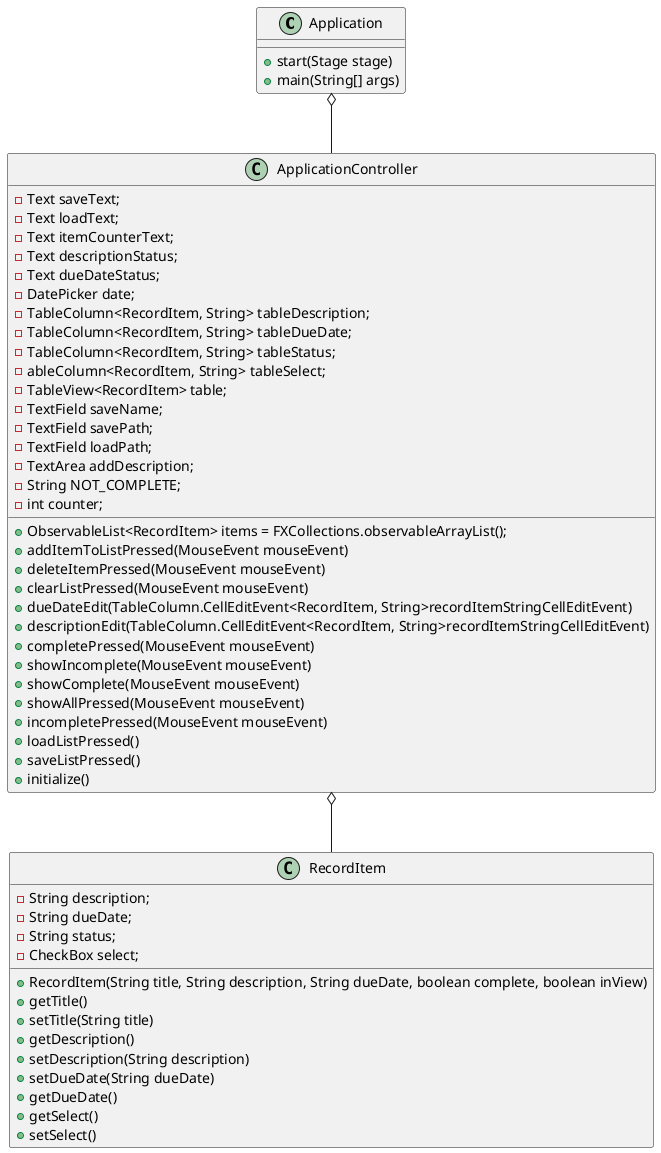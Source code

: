 @startuml
Application o-- ApplicationController
ApplicationController o-- RecordItem
class Application{
+start(Stage stage)
+main(String[] args)
}
class ApplicationController{
-Text saveText;
-Text loadText;
-Text itemCounterText;
-Text descriptionStatus;
-Text dueDateStatus;
-DatePicker date;
-TableColumn<RecordItem, String> tableDescription;
-TableColumn<RecordItem, String> tableDueDate;
-TableColumn<RecordItem, String> tableStatus;
-ableColumn<RecordItem, String> tableSelect;
-TableView<RecordItem> table;
-TextField saveName;
-TextField savePath;
-TextField loadPath;
-TextArea addDescription;
+ObservableList<RecordItem> items = FXCollections.observableArrayList();
-String NOT_COMPLETE;
-int counter;

+addItemToListPressed(MouseEvent mouseEvent)
+deleteItemPressed(MouseEvent mouseEvent)
+clearListPressed(MouseEvent mouseEvent)
+dueDateEdit(TableColumn.CellEditEvent<RecordItem, String>recordItemStringCellEditEvent)
+descriptionEdit(TableColumn.CellEditEvent<RecordItem, String>recordItemStringCellEditEvent)
+completePressed(MouseEvent mouseEvent)
+showIncomplete(MouseEvent mouseEvent)
+showComplete(MouseEvent mouseEvent)
+showAllPressed(MouseEvent mouseEvent)
+incompletePressed(MouseEvent mouseEvent)
+loadListPressed()
+saveListPressed()
+initialize()

}
class RecordItem{
-String description;
-String dueDate;
-String status;
-CheckBox select;
+RecordItem(String title, String description, String dueDate, boolean complete, boolean inView)
+getTitle()
+setTitle(String title)
+getDescription()
+setDescription(String description)
+setDueDate(String dueDate)
+getDueDate()
+getSelect()
+setSelect()
}
@enduml